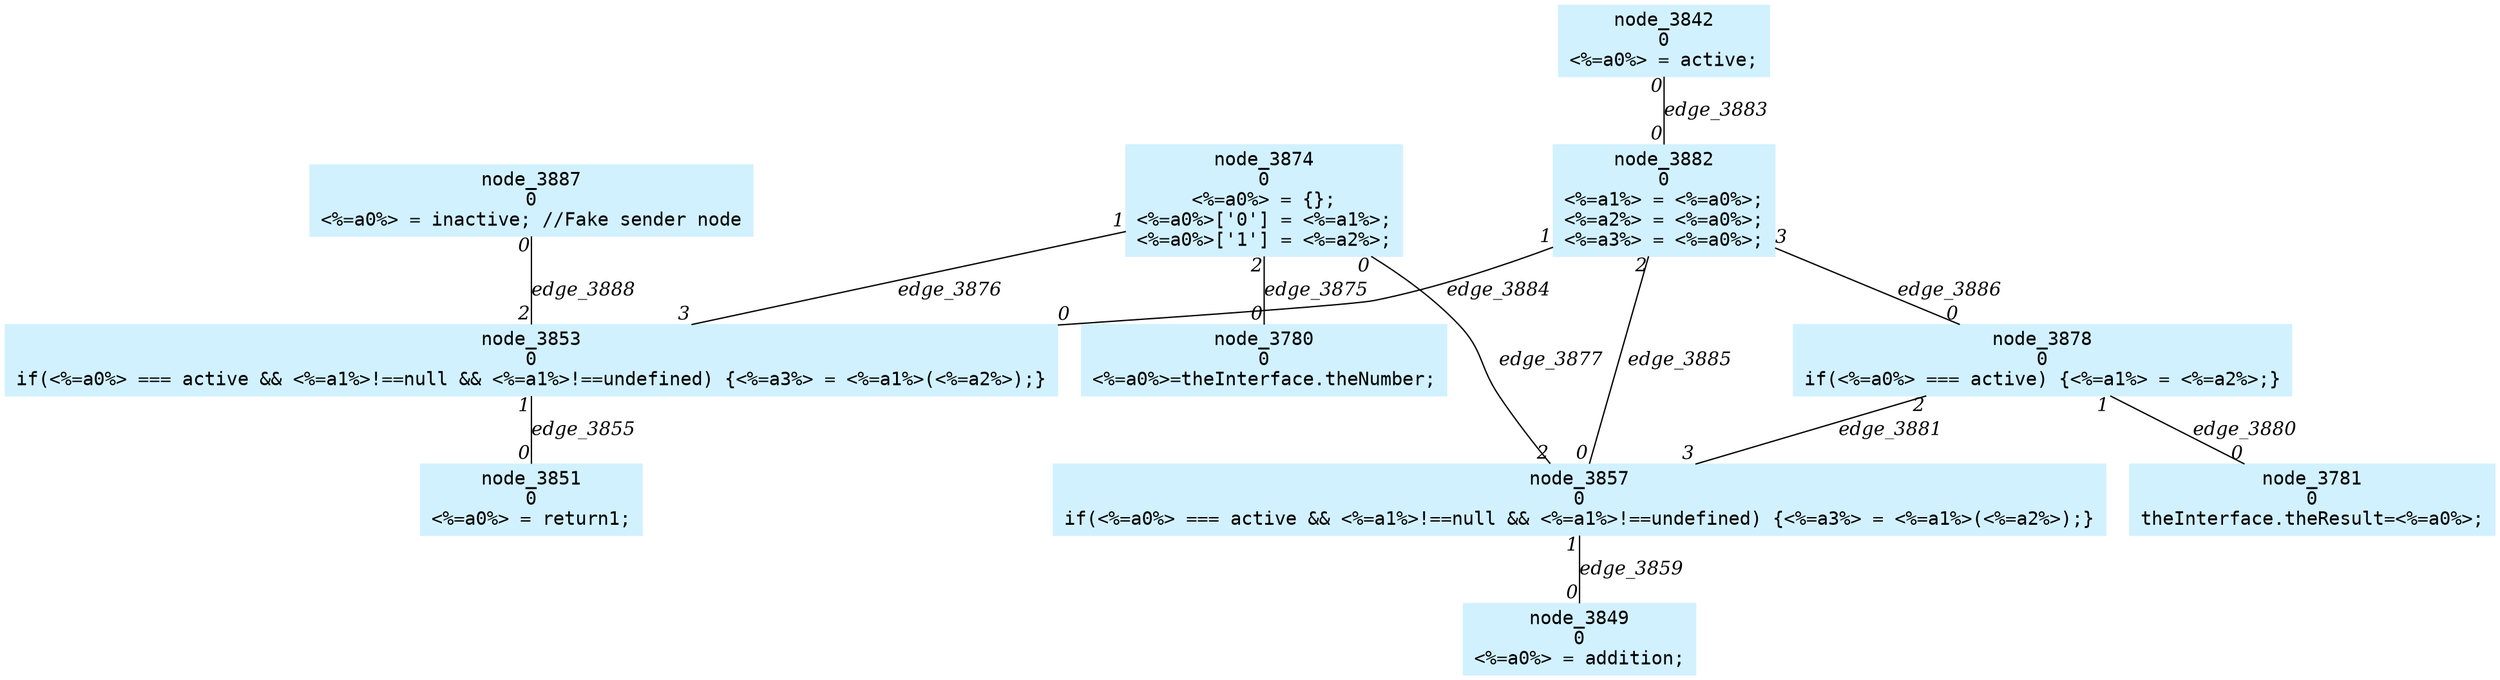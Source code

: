 digraph g{node_3780 [shape=box, style=filled, color="#d1f1ff", fontname="Courier", label="node_3780
0
<%=a0%>=theInterface.theNumber;
" ]
node_3781 [shape=box, style=filled, color="#d1f1ff", fontname="Courier", label="node_3781
0
theInterface.theResult=<%=a0%>;
" ]
node_3842 [shape=box, style=filled, color="#d1f1ff", fontname="Courier", label="node_3842
0
<%=a0%> = active;
" ]
node_3849 [shape=box, style=filled, color="#d1f1ff", fontname="Courier", label="node_3849
0
<%=a0%> = addition;
" ]
node_3851 [shape=box, style=filled, color="#d1f1ff", fontname="Courier", label="node_3851
0
<%=a0%> = return1;
" ]
node_3853 [shape=box, style=filled, color="#d1f1ff", fontname="Courier", label="node_3853
0
if(<%=a0%> === active && <%=a1%>!==null && <%=a1%>!==undefined) {<%=a3%> = <%=a1%>(<%=a2%>);}
" ]
node_3857 [shape=box, style=filled, color="#d1f1ff", fontname="Courier", label="node_3857
0
if(<%=a0%> === active && <%=a1%>!==null && <%=a1%>!==undefined) {<%=a3%> = <%=a1%>(<%=a2%>);}
" ]
node_3874 [shape=box, style=filled, color="#d1f1ff", fontname="Courier", label="node_3874
0
<%=a0%> = {};
<%=a0%>['0'] = <%=a1%>;
<%=a0%>['1'] = <%=a2%>;
" ]
node_3878 [shape=box, style=filled, color="#d1f1ff", fontname="Courier", label="node_3878
0
if(<%=a0%> === active) {<%=a1%> = <%=a2%>;}
" ]
node_3882 [shape=box, style=filled, color="#d1f1ff", fontname="Courier", label="node_3882
0
<%=a1%> = <%=a0%>;
<%=a2%> = <%=a0%>;
<%=a3%> = <%=a0%>;
" ]
node_3887 [shape=box, style=filled, color="#d1f1ff", fontname="Courier", label="node_3887
0
<%=a0%> = inactive; //Fake sender node
" ]
node_3853 -> node_3851 [dir=none, arrowHead=none, fontname="Times-Italic", label="edge_3855",  headlabel="0", taillabel="1" ]
node_3857 -> node_3849 [dir=none, arrowHead=none, fontname="Times-Italic", label="edge_3859",  headlabel="0", taillabel="1" ]
node_3874 -> node_3780 [dir=none, arrowHead=none, fontname="Times-Italic", label="edge_3875",  headlabel="0", taillabel="2" ]
node_3874 -> node_3853 [dir=none, arrowHead=none, fontname="Times-Italic", label="edge_3876",  headlabel="3", taillabel="1" ]
node_3874 -> node_3857 [dir=none, arrowHead=none, fontname="Times-Italic", label="edge_3877",  headlabel="2", taillabel="0" ]
node_3878 -> node_3781 [dir=none, arrowHead=none, fontname="Times-Italic", label="edge_3880",  headlabel="0", taillabel="1" ]
node_3878 -> node_3857 [dir=none, arrowHead=none, fontname="Times-Italic", label="edge_3881",  headlabel="3", taillabel="2" ]
node_3842 -> node_3882 [dir=none, arrowHead=none, fontname="Times-Italic", label="edge_3883",  headlabel="0", taillabel="0" ]
node_3882 -> node_3853 [dir=none, arrowHead=none, fontname="Times-Italic", label="edge_3884",  headlabel="0", taillabel="1" ]
node_3882 -> node_3857 [dir=none, arrowHead=none, fontname="Times-Italic", label="edge_3885",  headlabel="0", taillabel="2" ]
node_3882 -> node_3878 [dir=none, arrowHead=none, fontname="Times-Italic", label="edge_3886",  headlabel="0", taillabel="3" ]
node_3887 -> node_3853 [dir=none, arrowHead=none, fontname="Times-Italic", label="edge_3888",  headlabel="2", taillabel="0" ]
}